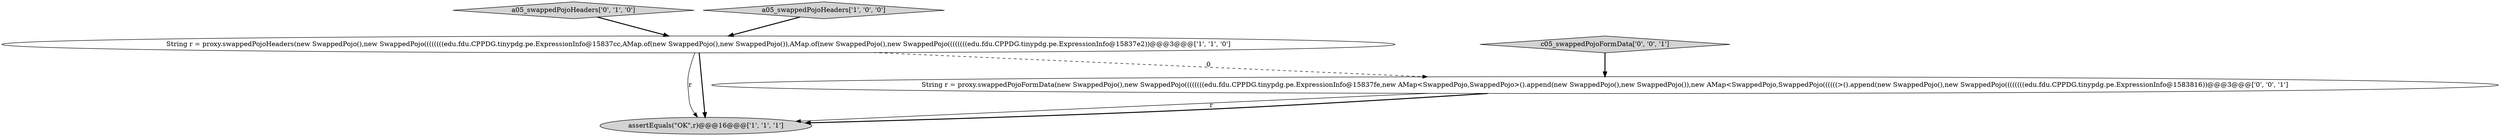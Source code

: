 digraph {
0 [style = filled, label = "assertEquals(\"OK\",r)@@@16@@@['1', '1', '1']", fillcolor = lightgray, shape = ellipse image = "AAA0AAABBB1BBB"];
4 [style = filled, label = "String r = proxy.swappedPojoFormData(new SwappedPojo(),new SwappedPojo((((((((edu.fdu.CPPDG.tinypdg.pe.ExpressionInfo@15837fe,new AMap<SwappedPojo,SwappedPojo>().append(new SwappedPojo(),new SwappedPojo()),new AMap<SwappedPojo,SwappedPojo((((((>().append(new SwappedPojo(),new SwappedPojo((((((((edu.fdu.CPPDG.tinypdg.pe.ExpressionInfo@1583816))@@@3@@@['0', '0', '1']", fillcolor = white, shape = ellipse image = "AAA0AAABBB3BBB"];
3 [style = filled, label = "a05_swappedPojoHeaders['0', '1', '0']", fillcolor = lightgray, shape = diamond image = "AAA0AAABBB2BBB"];
1 [style = filled, label = "String r = proxy.swappedPojoHeaders(new SwappedPojo(),new SwappedPojo((((((((edu.fdu.CPPDG.tinypdg.pe.ExpressionInfo@15837cc,AMap.of(new SwappedPojo(),new SwappedPojo()),AMap.of(new SwappedPojo(),new SwappedPojo((((((((edu.fdu.CPPDG.tinypdg.pe.ExpressionInfo@15837e2))@@@3@@@['1', '1', '0']", fillcolor = white, shape = ellipse image = "AAA0AAABBB1BBB"];
2 [style = filled, label = "a05_swappedPojoHeaders['1', '0', '0']", fillcolor = lightgray, shape = diamond image = "AAA0AAABBB1BBB"];
5 [style = filled, label = "c05_swappedPojoFormData['0', '0', '1']", fillcolor = lightgray, shape = diamond image = "AAA0AAABBB3BBB"];
1->0 [style = solid, label="r"];
4->0 [style = solid, label="r"];
1->4 [style = dashed, label="0"];
1->0 [style = bold, label=""];
3->1 [style = bold, label=""];
2->1 [style = bold, label=""];
5->4 [style = bold, label=""];
4->0 [style = bold, label=""];
}
